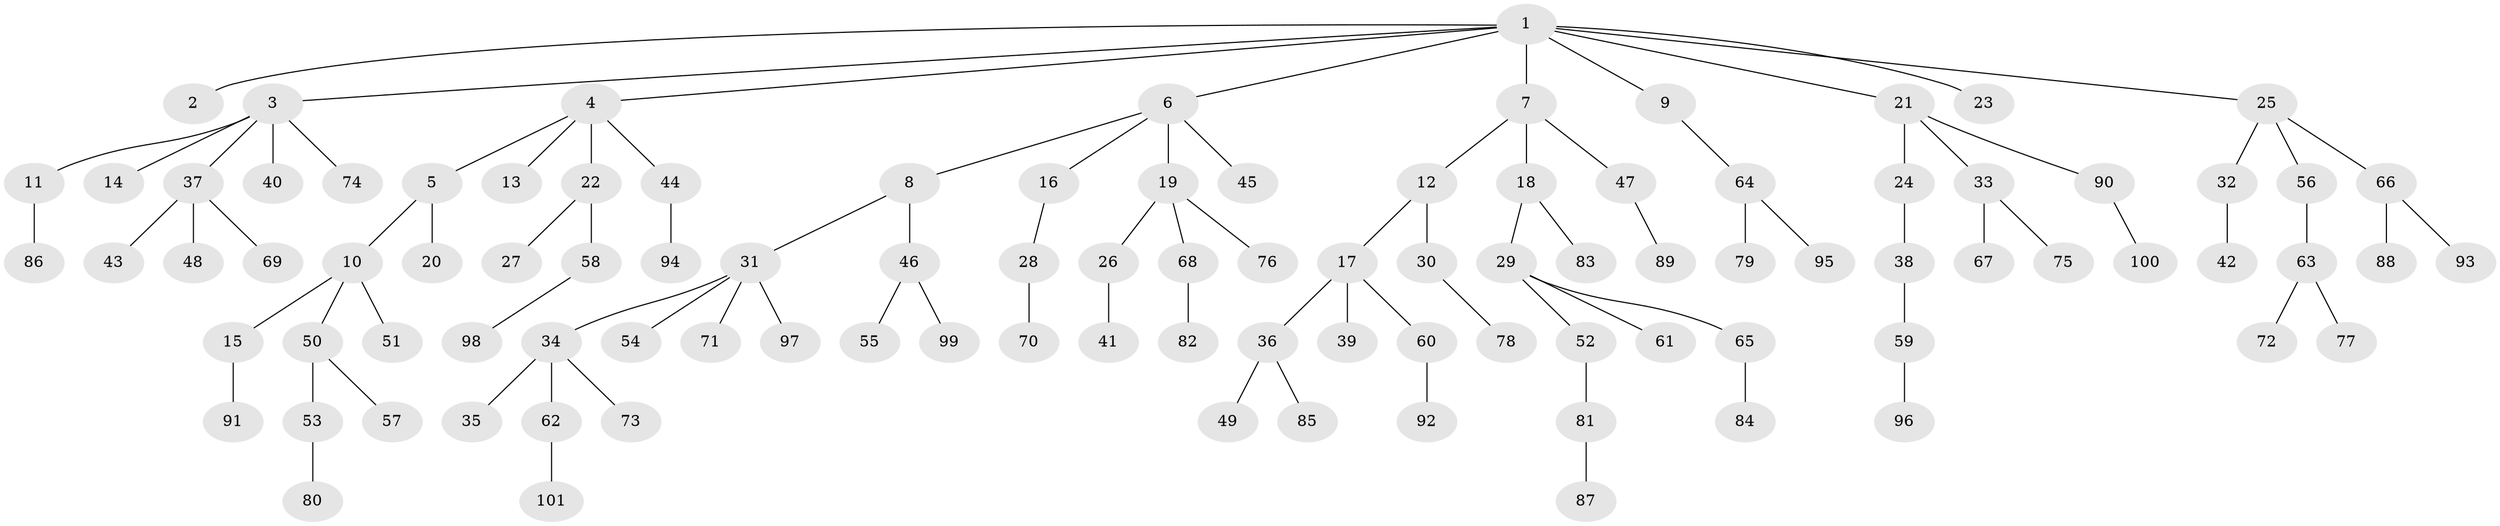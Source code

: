 // Generated by graph-tools (version 1.1) at 2025/02/03/09/25 03:02:18]
// undirected, 101 vertices, 100 edges
graph export_dot {
graph [start="1"]
  node [color=gray90,style=filled];
  1;
  2;
  3;
  4;
  5;
  6;
  7;
  8;
  9;
  10;
  11;
  12;
  13;
  14;
  15;
  16;
  17;
  18;
  19;
  20;
  21;
  22;
  23;
  24;
  25;
  26;
  27;
  28;
  29;
  30;
  31;
  32;
  33;
  34;
  35;
  36;
  37;
  38;
  39;
  40;
  41;
  42;
  43;
  44;
  45;
  46;
  47;
  48;
  49;
  50;
  51;
  52;
  53;
  54;
  55;
  56;
  57;
  58;
  59;
  60;
  61;
  62;
  63;
  64;
  65;
  66;
  67;
  68;
  69;
  70;
  71;
  72;
  73;
  74;
  75;
  76;
  77;
  78;
  79;
  80;
  81;
  82;
  83;
  84;
  85;
  86;
  87;
  88;
  89;
  90;
  91;
  92;
  93;
  94;
  95;
  96;
  97;
  98;
  99;
  100;
  101;
  1 -- 2;
  1 -- 3;
  1 -- 4;
  1 -- 6;
  1 -- 7;
  1 -- 9;
  1 -- 21;
  1 -- 23;
  1 -- 25;
  3 -- 11;
  3 -- 14;
  3 -- 37;
  3 -- 40;
  3 -- 74;
  4 -- 5;
  4 -- 13;
  4 -- 22;
  4 -- 44;
  5 -- 10;
  5 -- 20;
  6 -- 8;
  6 -- 16;
  6 -- 19;
  6 -- 45;
  7 -- 12;
  7 -- 18;
  7 -- 47;
  8 -- 31;
  8 -- 46;
  9 -- 64;
  10 -- 15;
  10 -- 50;
  10 -- 51;
  11 -- 86;
  12 -- 17;
  12 -- 30;
  15 -- 91;
  16 -- 28;
  17 -- 36;
  17 -- 39;
  17 -- 60;
  18 -- 29;
  18 -- 83;
  19 -- 26;
  19 -- 68;
  19 -- 76;
  21 -- 24;
  21 -- 33;
  21 -- 90;
  22 -- 27;
  22 -- 58;
  24 -- 38;
  25 -- 32;
  25 -- 56;
  25 -- 66;
  26 -- 41;
  28 -- 70;
  29 -- 52;
  29 -- 61;
  29 -- 65;
  30 -- 78;
  31 -- 34;
  31 -- 54;
  31 -- 71;
  31 -- 97;
  32 -- 42;
  33 -- 67;
  33 -- 75;
  34 -- 35;
  34 -- 62;
  34 -- 73;
  36 -- 49;
  36 -- 85;
  37 -- 43;
  37 -- 48;
  37 -- 69;
  38 -- 59;
  44 -- 94;
  46 -- 55;
  46 -- 99;
  47 -- 89;
  50 -- 53;
  50 -- 57;
  52 -- 81;
  53 -- 80;
  56 -- 63;
  58 -- 98;
  59 -- 96;
  60 -- 92;
  62 -- 101;
  63 -- 72;
  63 -- 77;
  64 -- 79;
  64 -- 95;
  65 -- 84;
  66 -- 88;
  66 -- 93;
  68 -- 82;
  81 -- 87;
  90 -- 100;
}
